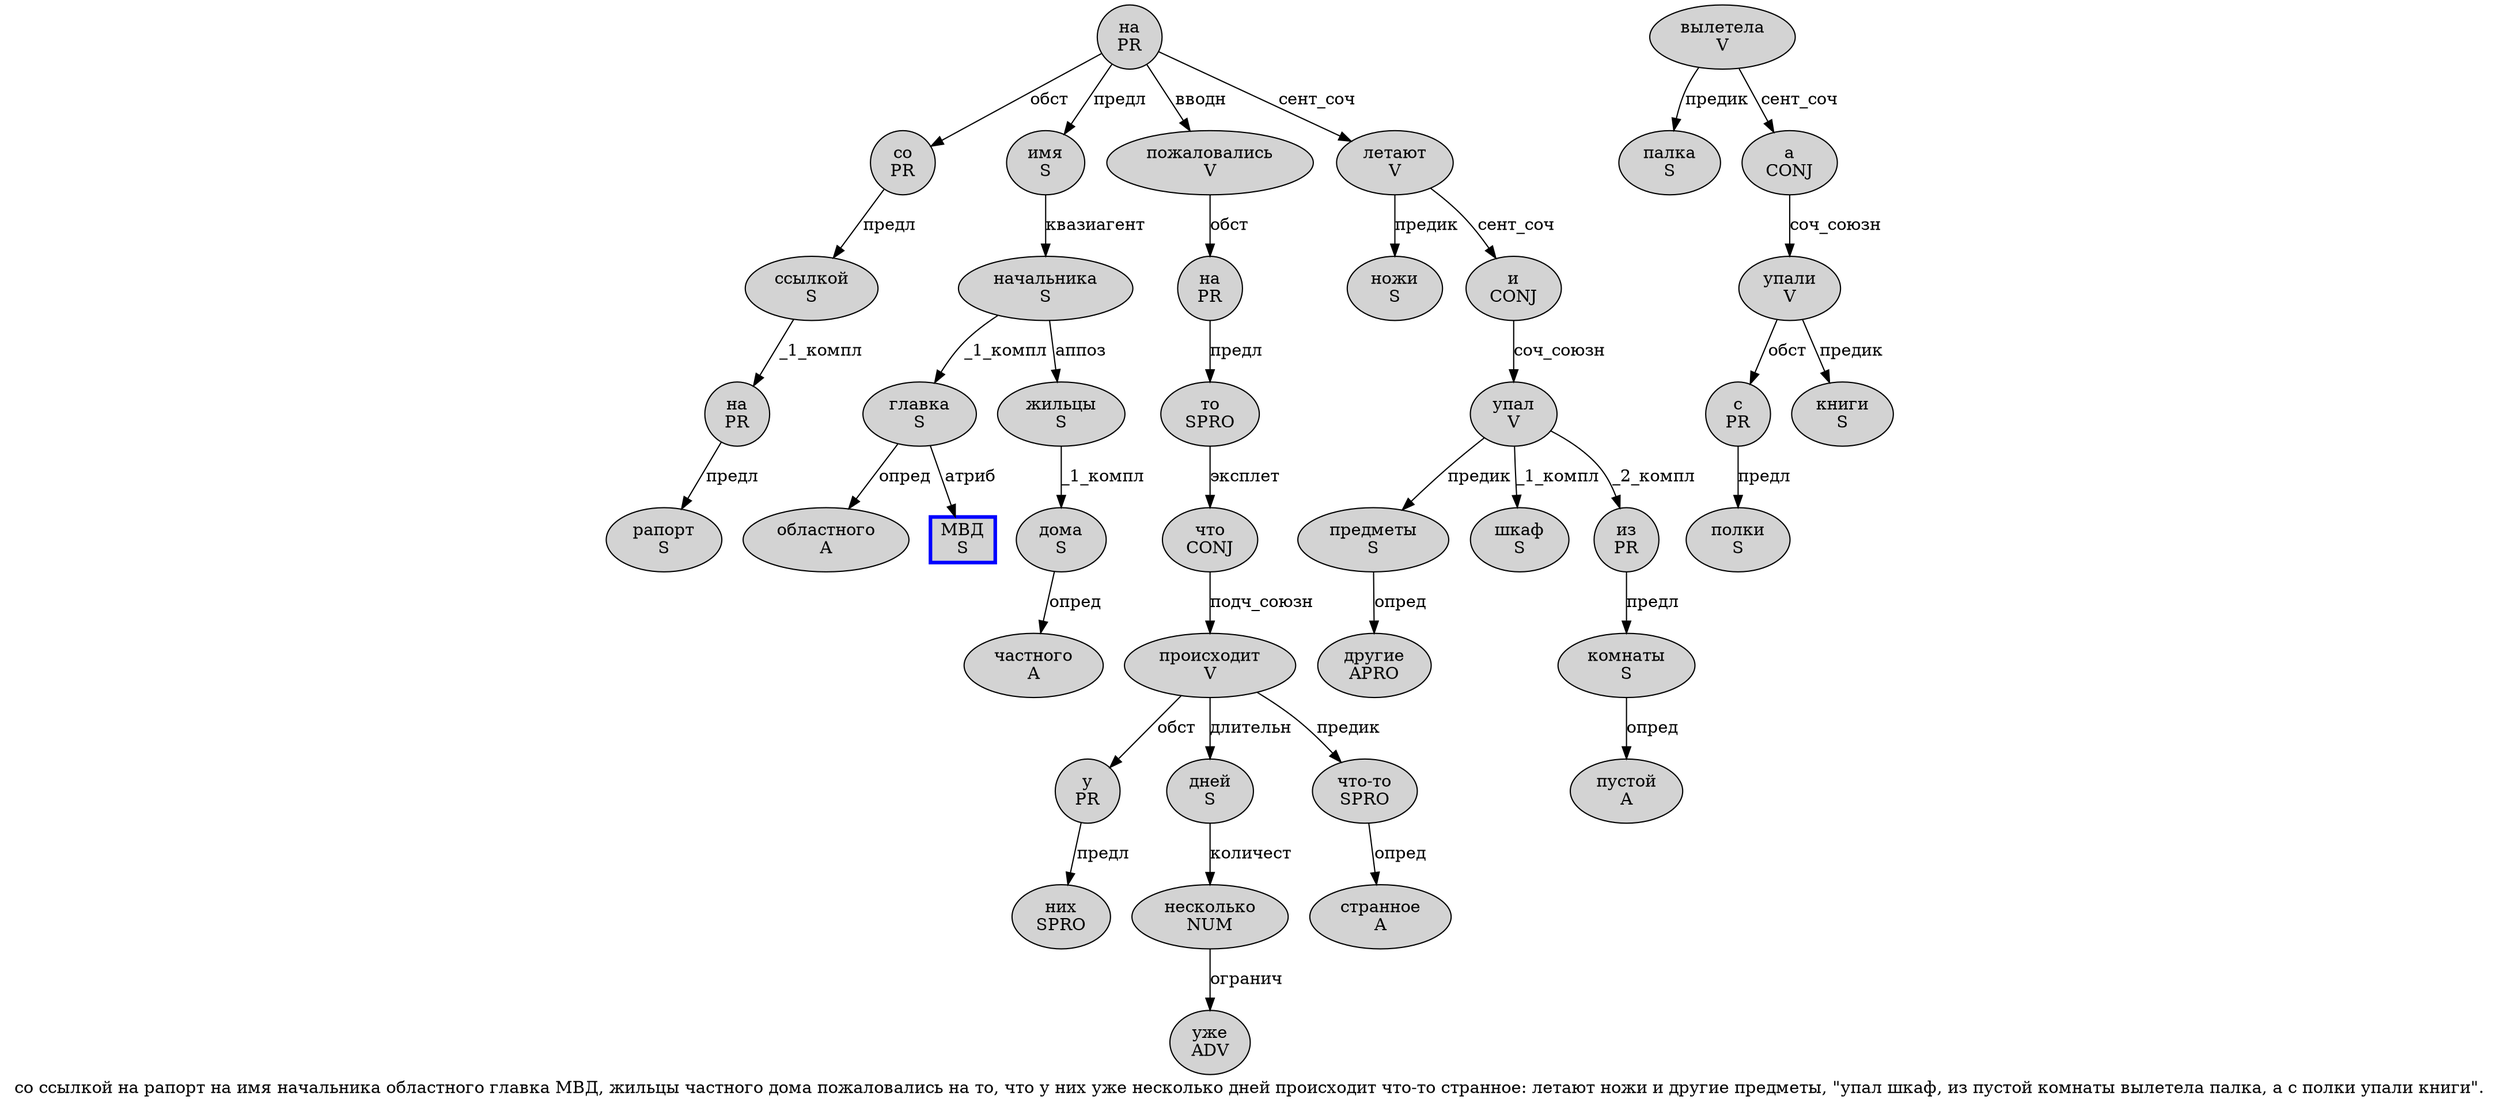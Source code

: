 digraph SENTENCE_1543 {
	graph [label="со ссылкой на рапорт на имя начальника областного главка МВД, жильцы частного дома пожаловались на то, что у них уже несколько дней происходит что-то странное: летают ножи и другие предметы, \"упал шкаф, из пустой комнаты вылетела палка, а с полки упали книги\"."]
	node [style=filled]
		0 [label="со
PR" color="" fillcolor=lightgray penwidth=1 shape=ellipse]
		1 [label="ссылкой
S" color="" fillcolor=lightgray penwidth=1 shape=ellipse]
		2 [label="на
PR" color="" fillcolor=lightgray penwidth=1 shape=ellipse]
		3 [label="рапорт
S" color="" fillcolor=lightgray penwidth=1 shape=ellipse]
		4 [label="на
PR" color="" fillcolor=lightgray penwidth=1 shape=ellipse]
		5 [label="имя
S" color="" fillcolor=lightgray penwidth=1 shape=ellipse]
		6 [label="начальника
S" color="" fillcolor=lightgray penwidth=1 shape=ellipse]
		7 [label="областного
A" color="" fillcolor=lightgray penwidth=1 shape=ellipse]
		8 [label="главка
S" color="" fillcolor=lightgray penwidth=1 shape=ellipse]
		9 [label="МВД
S" color=blue fillcolor=lightgray penwidth=3 shape=box]
		11 [label="жильцы
S" color="" fillcolor=lightgray penwidth=1 shape=ellipse]
		12 [label="частного
A" color="" fillcolor=lightgray penwidth=1 shape=ellipse]
		13 [label="дома
S" color="" fillcolor=lightgray penwidth=1 shape=ellipse]
		14 [label="пожаловались
V" color="" fillcolor=lightgray penwidth=1 shape=ellipse]
		15 [label="на
PR" color="" fillcolor=lightgray penwidth=1 shape=ellipse]
		16 [label="то
SPRO" color="" fillcolor=lightgray penwidth=1 shape=ellipse]
		18 [label="что
CONJ" color="" fillcolor=lightgray penwidth=1 shape=ellipse]
		19 [label="у
PR" color="" fillcolor=lightgray penwidth=1 shape=ellipse]
		20 [label="них
SPRO" color="" fillcolor=lightgray penwidth=1 shape=ellipse]
		21 [label="уже
ADV" color="" fillcolor=lightgray penwidth=1 shape=ellipse]
		22 [label="несколько
NUM" color="" fillcolor=lightgray penwidth=1 shape=ellipse]
		23 [label="дней
S" color="" fillcolor=lightgray penwidth=1 shape=ellipse]
		24 [label="происходит
V" color="" fillcolor=lightgray penwidth=1 shape=ellipse]
		25 [label="что-то
SPRO" color="" fillcolor=lightgray penwidth=1 shape=ellipse]
		26 [label="странное
A" color="" fillcolor=lightgray penwidth=1 shape=ellipse]
		28 [label="летают
V" color="" fillcolor=lightgray penwidth=1 shape=ellipse]
		29 [label="ножи
S" color="" fillcolor=lightgray penwidth=1 shape=ellipse]
		30 [label="и
CONJ" color="" fillcolor=lightgray penwidth=1 shape=ellipse]
		31 [label="другие
APRO" color="" fillcolor=lightgray penwidth=1 shape=ellipse]
		32 [label="предметы
S" color="" fillcolor=lightgray penwidth=1 shape=ellipse]
		35 [label="упал
V" color="" fillcolor=lightgray penwidth=1 shape=ellipse]
		36 [label="шкаф
S" color="" fillcolor=lightgray penwidth=1 shape=ellipse]
		38 [label="из
PR" color="" fillcolor=lightgray penwidth=1 shape=ellipse]
		39 [label="пустой
A" color="" fillcolor=lightgray penwidth=1 shape=ellipse]
		40 [label="комнаты
S" color="" fillcolor=lightgray penwidth=1 shape=ellipse]
		41 [label="вылетела
V" color="" fillcolor=lightgray penwidth=1 shape=ellipse]
		42 [label="палка
S" color="" fillcolor=lightgray penwidth=1 shape=ellipse]
		44 [label="а
CONJ" color="" fillcolor=lightgray penwidth=1 shape=ellipse]
		45 [label="с
PR" color="" fillcolor=lightgray penwidth=1 shape=ellipse]
		46 [label="полки
S" color="" fillcolor=lightgray penwidth=1 shape=ellipse]
		47 [label="упали
V" color="" fillcolor=lightgray penwidth=1 shape=ellipse]
		48 [label="книги
S" color="" fillcolor=lightgray penwidth=1 shape=ellipse]
			40 -> 39 [label="опред"]
			1 -> 2 [label="_1_компл"]
			41 -> 42 [label="предик"]
			41 -> 44 [label="сент_соч"]
			25 -> 26 [label="опред"]
			19 -> 20 [label="предл"]
			47 -> 45 [label="обст"]
			47 -> 48 [label="предик"]
			0 -> 1 [label="предл"]
			8 -> 7 [label="опред"]
			8 -> 9 [label="атриб"]
			14 -> 15 [label="обст"]
			32 -> 31 [label="опред"]
			45 -> 46 [label="предл"]
			22 -> 21 [label="огранич"]
			28 -> 29 [label="предик"]
			28 -> 30 [label="сент_соч"]
			24 -> 19 [label="обст"]
			24 -> 23 [label="длительн"]
			24 -> 25 [label="предик"]
			13 -> 12 [label="опред"]
			6 -> 8 [label="_1_компл"]
			6 -> 11 [label="аппоз"]
			5 -> 6 [label="квазиагент"]
			16 -> 18 [label="эксплет"]
			30 -> 35 [label="соч_союзн"]
			18 -> 24 [label="подч_союзн"]
			15 -> 16 [label="предл"]
			44 -> 47 [label="соч_союзн"]
			11 -> 13 [label="_1_компл"]
			35 -> 32 [label="предик"]
			35 -> 36 [label="_1_компл"]
			35 -> 38 [label="_2_компл"]
			4 -> 0 [label="обст"]
			4 -> 5 [label="предл"]
			4 -> 14 [label="вводн"]
			4 -> 28 [label="сент_соч"]
			23 -> 22 [label="количест"]
			38 -> 40 [label="предл"]
			2 -> 3 [label="предл"]
}